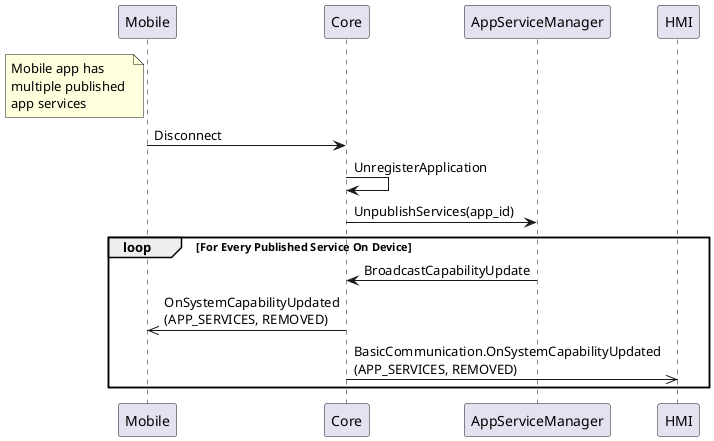 @startuml OnSystemCapabilityUpdated_REMOVED

participant Mobile
participant Core
participant AppServiceManager
participant HMI

note left of Mobile: Mobile app has \nmultiple published \napp services

Mobile -> Core : Disconnect
Core -> Core : UnregisterApplication
Core -> AppServiceManager : UnpublishServices(app_id)

loop For Every Published Service On Device
AppServiceManager -> Core :BroadcastCapabilityUpdate
Core ->> Mobile : OnSystemCapabilityUpdated\n(APP_SERVICES, REMOVED)
Core ->> HMI : BasicCommunication.OnSystemCapabilityUpdated\n(APP_SERVICES, REMOVED)
end
@enduml

